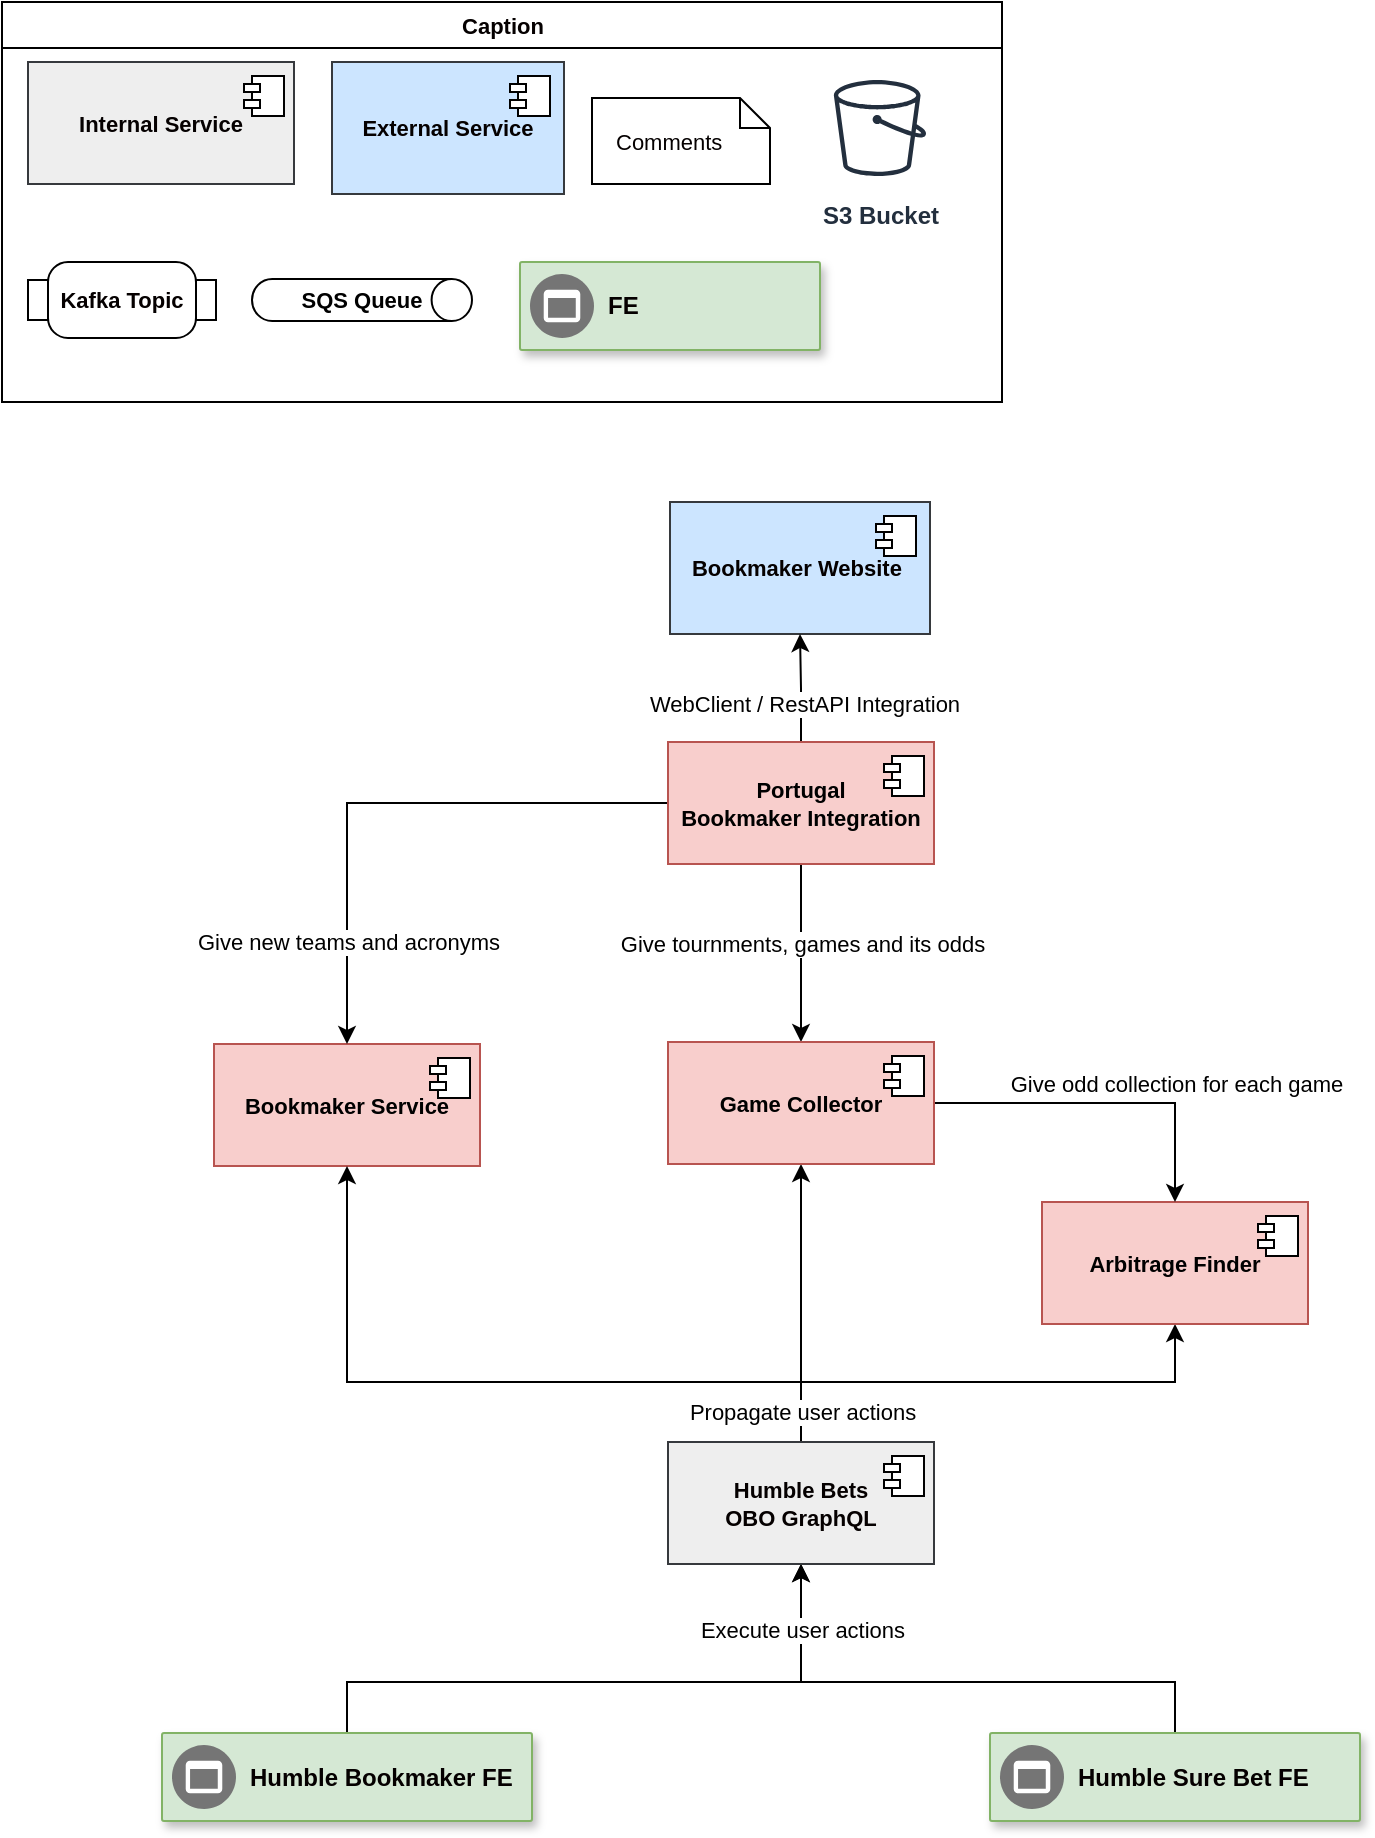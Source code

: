 <mxfile version="20.6.2" type="device" pages="3"><diagram id="_Oq4jehLgTD7443FK3cq" name="humble-bet-operational-backoffice"><mxGraphModel dx="2457" dy="2810" grid="1" gridSize="10" guides="1" tooltips="1" connect="1" arrows="1" fold="1" page="1" pageScale="1" pageWidth="827" pageHeight="1169" math="0" shadow="0"><root><mxCell id="0"/><mxCell id="1" parent="0"/><mxCell id="BZUkpidPm83oOxJHSnEt-1" value="Caption" style="swimlane;fontSize=11;fontColor=#050000;html=1;" parent="1" vertex="1"><mxGeometry x="-1640" y="-2320" width="500" height="200" as="geometry"/></mxCell><mxCell id="BZUkpidPm83oOxJHSnEt-2" value="Internal Service" style="html=1;dropTarget=0;rounded=0;shadow=0;glass=0;labelBackgroundColor=none;labelBorderColor=none;sketch=0;fontFamily=Helvetica;strokeColor=#36393d;fontStyle=1;fillColor=#eeeeee;whiteSpace=wrap;fontSize=11;fontColor=#050000;" parent="BZUkpidPm83oOxJHSnEt-1" vertex="1"><mxGeometry x="13" y="30" width="133" height="61" as="geometry"/></mxCell><mxCell id="BZUkpidPm83oOxJHSnEt-3" value="" style="shape=module;jettyWidth=8;jettyHeight=4;rounded=0;shadow=0;glass=0;labelBackgroundColor=none;labelBorderColor=none;sketch=0;fontFamily=Helvetica;fontColor=default;strokeColor=default;gradientColor=none;html=1;fontSize=11;" parent="BZUkpidPm83oOxJHSnEt-2" vertex="1"><mxGeometry x="1" width="20" height="20" relative="1" as="geometry"><mxPoint x="-25" y="7" as="offset"/></mxGeometry></mxCell><mxCell id="BZUkpidPm83oOxJHSnEt-4" value="External Service" style="html=1;dropTarget=0;labelBackgroundColor=none;labelBorderColor=none;fontStyle=1;whiteSpace=wrap;rounded=0;shadow=0;glass=0;sketch=0;fontFamily=Helvetica;fillColor=#cce5ff;strokeColor=#36393d;fontSize=11;fontColor=#050000;" parent="BZUkpidPm83oOxJHSnEt-1" vertex="1"><mxGeometry x="165" y="30" width="116" height="66" as="geometry"/></mxCell><mxCell id="BZUkpidPm83oOxJHSnEt-5" value="" style="shape=module;jettyWidth=8;jettyHeight=4;labelBackgroundColor=none;labelBorderColor=none;gradientColor=none;html=1;rounded=0;shadow=0;glass=0;sketch=0;fontFamily=Helvetica;fontColor=default;fontSize=11;" parent="BZUkpidPm83oOxJHSnEt-4" vertex="1"><mxGeometry x="1" width="20" height="20" relative="1" as="geometry"><mxPoint x="-27" y="7" as="offset"/></mxGeometry></mxCell><mxCell id="BZUkpidPm83oOxJHSnEt-6" value="Comments" style="shape=note;size=15;align=left;spacingLeft=10;html=1;whiteSpace=wrap;rounded=0;fontSize=11;fontColor=#050000;" parent="BZUkpidPm83oOxJHSnEt-1" vertex="1"><mxGeometry x="295" y="48" width="89" height="43" as="geometry"/></mxCell><mxCell id="BZUkpidPm83oOxJHSnEt-7" value="Kafka Topic" style="html=1;shape=mxgraph.sysml.isControl;whiteSpace=wrap;align=center;labelBackgroundColor=none;labelBorderColor=none;gradientColor=none;fontStyle=1;fontSize=11;fontColor=#050000;" parent="BZUkpidPm83oOxJHSnEt-1" vertex="1"><mxGeometry x="13" y="130.0" width="94" height="38" as="geometry"/></mxCell><mxCell id="BZUkpidPm83oOxJHSnEt-8" value="SQS Queue" style="strokeWidth=1;html=1;shape=mxgraph.flowchart.direct_data;whiteSpace=wrap;rounded=0;shadow=0;glass=0;labelBackgroundColor=none;labelBorderColor=none;sketch=0;fontFamily=Helvetica;fontColor=default;gradientColor=none;fontStyle=1;fontSize=11;" parent="BZUkpidPm83oOxJHSnEt-1" vertex="1"><mxGeometry x="125" y="138.5" width="110" height="21" as="geometry"/></mxCell><mxCell id="BZUkpidPm83oOxJHSnEt-9" value="" style="strokeColor=#82b366;shadow=1;strokeWidth=1;rounded=1;absoluteArcSize=1;arcSize=2;html=1;fontStyle=1;labelBorderColor=default;labelBackgroundColor=none;fontSize=12;fillColor=#d5e8d4;" parent="BZUkpidPm83oOxJHSnEt-1" vertex="1"><mxGeometry x="259" y="130" width="150" height="44" as="geometry"/></mxCell><mxCell id="BZUkpidPm83oOxJHSnEt-10" value="&lt;b&gt;FE&lt;/b&gt;" style="sketch=0;dashed=0;connectable=0;html=1;fillColor=#757575;strokeColor=none;shape=mxgraph.gcp2.frontend_platform_services;part=1;labelPosition=right;verticalLabelPosition=middle;align=left;verticalAlign=middle;spacingLeft=5;fontSize=12;labelBackgroundColor=none;labelBorderColor=none;fontColor=#050000;" parent="BZUkpidPm83oOxJHSnEt-9" vertex="1"><mxGeometry y="0.5" width="32" height="32" relative="1" as="geometry"><mxPoint x="5" y="-16" as="offset"/></mxGeometry></mxCell><mxCell id="BZUkpidPm83oOxJHSnEt-11" value="S3 Bucket" style="sketch=0;outlineConnect=0;fontColor=#232F3E;gradientColor=none;strokeColor=#232F3E;fillColor=#ffffff;dashed=0;verticalLabelPosition=bottom;verticalAlign=top;align=center;html=1;fontSize=12;fontStyle=1;aspect=fixed;shape=mxgraph.aws4.resourceIcon;resIcon=mxgraph.aws4.bucket;" parent="BZUkpidPm83oOxJHSnEt-1" vertex="1"><mxGeometry x="409" y="33" width="60" height="60" as="geometry"/></mxCell><mxCell id="otGwXjhKeoGLAf6m5unt-15" style="edgeStyle=orthogonalEdgeStyle;rounded=0;orthogonalLoop=1;jettySize=auto;html=1;entryX=0.5;entryY=1;entryDx=0;entryDy=0;" edge="1" parent="1" source="BZUkpidPm83oOxJHSnEt-12" target="BZUkpidPm83oOxJHSnEt-27"><mxGeometry relative="1" as="geometry"><Array as="points"><mxPoint x="-1054" y="-1480"/><mxPoint x="-1240" y="-1480"/></Array></mxGeometry></mxCell><mxCell id="BZUkpidPm83oOxJHSnEt-12" value="" style="strokeColor=#82b366;shadow=1;strokeWidth=1;rounded=1;absoluteArcSize=1;arcSize=2;html=1;fontStyle=1;labelBorderColor=default;labelBackgroundColor=none;fontSize=12;fillColor=#d5e8d4;" parent="1" vertex="1"><mxGeometry x="-1146" y="-1454.5" width="185" height="44" as="geometry"/></mxCell><mxCell id="BZUkpidPm83oOxJHSnEt-13" value="&lt;b&gt;Humble Sure Bet FE&lt;/b&gt;" style="sketch=0;dashed=0;connectable=0;html=1;fillColor=#757575;strokeColor=none;shape=mxgraph.gcp2.frontend_platform_services;part=1;labelPosition=right;verticalLabelPosition=middle;align=left;verticalAlign=middle;spacingLeft=5;fontSize=12;labelBackgroundColor=none;labelBorderColor=none;fontColor=#050000;" parent="BZUkpidPm83oOxJHSnEt-12" vertex="1"><mxGeometry y="0.5" width="32" height="32" relative="1" as="geometry"><mxPoint x="5" y="-16" as="offset"/></mxGeometry></mxCell><mxCell id="BZUkpidPm83oOxJHSnEt-17" value="Bookmaker Service" style="html=1;dropTarget=0;rounded=0;shadow=0;glass=0;labelBackgroundColor=none;labelBorderColor=none;sketch=0;fontFamily=Helvetica;strokeColor=#b85450;fontStyle=1;fillColor=#f8cecc;whiteSpace=wrap;fontSize=11;" parent="1" vertex="1"><mxGeometry x="-1534" y="-1799" width="133" height="61" as="geometry"/></mxCell><mxCell id="BZUkpidPm83oOxJHSnEt-18" value="" style="shape=module;jettyWidth=8;jettyHeight=4;rounded=0;shadow=0;glass=0;labelBackgroundColor=none;labelBorderColor=none;sketch=0;fontFamily=Helvetica;fontColor=default;strokeColor=default;gradientColor=none;html=1;fontSize=11;" parent="BZUkpidPm83oOxJHSnEt-17" vertex="1"><mxGeometry x="1" width="20" height="20" relative="1" as="geometry"><mxPoint x="-25" y="7" as="offset"/></mxGeometry></mxCell><mxCell id="otGwXjhKeoGLAf6m5unt-14" style="edgeStyle=orthogonalEdgeStyle;rounded=0;orthogonalLoop=1;jettySize=auto;html=1;entryX=0.5;entryY=1;entryDx=0;entryDy=0;" edge="1" parent="1" source="BZUkpidPm83oOxJHSnEt-22" target="BZUkpidPm83oOxJHSnEt-27"><mxGeometry relative="1" as="geometry"><Array as="points"><mxPoint x="-1468" y="-1480"/><mxPoint x="-1240" y="-1480"/></Array></mxGeometry></mxCell><mxCell id="otGwXjhKeoGLAf6m5unt-16" value="Execute user actions" style="edgeLabel;html=1;align=center;verticalAlign=middle;resizable=0;points=[];" vertex="1" connectable="0" parent="otGwXjhKeoGLAf6m5unt-14"><mxGeometry x="0.711" y="-1" relative="1" as="geometry"><mxPoint x="-1" y="-12" as="offset"/></mxGeometry></mxCell><mxCell id="BZUkpidPm83oOxJHSnEt-22" value="" style="strokeColor=#82b366;shadow=1;strokeWidth=1;rounded=1;absoluteArcSize=1;arcSize=2;html=1;fontStyle=1;labelBorderColor=default;labelBackgroundColor=none;fontSize=12;fillColor=#d5e8d4;" parent="1" vertex="1"><mxGeometry x="-1560" y="-1454.5" width="185" height="44" as="geometry"/></mxCell><mxCell id="BZUkpidPm83oOxJHSnEt-23" value="&lt;b&gt;Humble Bookmaker FE&lt;/b&gt;" style="sketch=0;dashed=0;connectable=0;html=1;fillColor=#757575;strokeColor=none;shape=mxgraph.gcp2.frontend_platform_services;part=1;labelPosition=right;verticalLabelPosition=middle;align=left;verticalAlign=middle;spacingLeft=5;fontSize=12;labelBackgroundColor=none;labelBorderColor=none;fontColor=#050000;" parent="BZUkpidPm83oOxJHSnEt-22" vertex="1"><mxGeometry y="0.5" width="32" height="32" relative="1" as="geometry"><mxPoint x="5" y="-16" as="offset"/></mxGeometry></mxCell><mxCell id="BZUkpidPm83oOxJHSnEt-25" value="Bookmaker Website&amp;nbsp;" style="html=1;dropTarget=0;labelBackgroundColor=none;labelBorderColor=none;fontStyle=1;whiteSpace=wrap;rounded=0;shadow=0;glass=0;sketch=0;fontFamily=Helvetica;fillColor=#cce5ff;strokeColor=#36393d;fontSize=11;fontColor=#050000;" parent="1" vertex="1"><mxGeometry x="-1306" y="-2070" width="130" height="66" as="geometry"/></mxCell><mxCell id="BZUkpidPm83oOxJHSnEt-26" value="" style="shape=module;jettyWidth=8;jettyHeight=4;labelBackgroundColor=none;labelBorderColor=none;gradientColor=none;html=1;rounded=0;shadow=0;glass=0;sketch=0;fontFamily=Helvetica;fontColor=default;fontSize=11;" parent="BZUkpidPm83oOxJHSnEt-25" vertex="1"><mxGeometry x="1" width="20" height="20" relative="1" as="geometry"><mxPoint x="-27" y="7" as="offset"/></mxGeometry></mxCell><mxCell id="otGwXjhKeoGLAf6m5unt-10" style="edgeStyle=orthogonalEdgeStyle;rounded=0;orthogonalLoop=1;jettySize=auto;html=1;entryX=0.5;entryY=1;entryDx=0;entryDy=0;" edge="1" parent="1" source="BZUkpidPm83oOxJHSnEt-27" target="otGwXjhKeoGLAf6m5unt-1"><mxGeometry relative="1" as="geometry"/></mxCell><mxCell id="otGwXjhKeoGLAf6m5unt-11" style="edgeStyle=orthogonalEdgeStyle;rounded=0;orthogonalLoop=1;jettySize=auto;html=1;entryX=0.5;entryY=1;entryDx=0;entryDy=0;" edge="1" parent="1" source="BZUkpidPm83oOxJHSnEt-27" target="BZUkpidPm83oOxJHSnEt-33"><mxGeometry relative="1" as="geometry"><Array as="points"><mxPoint x="-1240" y="-1630"/><mxPoint x="-1054" y="-1630"/></Array></mxGeometry></mxCell><mxCell id="otGwXjhKeoGLAf6m5unt-12" style="edgeStyle=orthogonalEdgeStyle;rounded=0;orthogonalLoop=1;jettySize=auto;html=1;entryX=0.5;entryY=1;entryDx=0;entryDy=0;" edge="1" parent="1" source="BZUkpidPm83oOxJHSnEt-27" target="BZUkpidPm83oOxJHSnEt-17"><mxGeometry relative="1" as="geometry"><Array as="points"><mxPoint x="-1240" y="-1630"/><mxPoint x="-1468" y="-1630"/></Array></mxGeometry></mxCell><mxCell id="otGwXjhKeoGLAf6m5unt-13" value="Propagate user actions" style="edgeLabel;html=1;align=center;verticalAlign=middle;resizable=0;points=[];" vertex="1" connectable="0" parent="otGwXjhKeoGLAf6m5unt-12"><mxGeometry x="-0.72" y="1" relative="1" as="geometry"><mxPoint x="21" y="14" as="offset"/></mxGeometry></mxCell><mxCell id="BZUkpidPm83oOxJHSnEt-27" value="Humble Bets &lt;br&gt;OBO GraphQL" style="html=1;dropTarget=0;rounded=0;shadow=0;glass=0;labelBackgroundColor=none;labelBorderColor=none;sketch=0;fontFamily=Helvetica;strokeColor=#36393d;fontStyle=1;fillColor=#eeeeee;whiteSpace=wrap;fontSize=11;fontColor=#050000;" parent="1" vertex="1"><mxGeometry x="-1307" y="-1600" width="133" height="61" as="geometry"/></mxCell><mxCell id="BZUkpidPm83oOxJHSnEt-28" value="" style="shape=module;jettyWidth=8;jettyHeight=4;rounded=0;shadow=0;glass=0;labelBackgroundColor=none;labelBorderColor=none;sketch=0;fontFamily=Helvetica;fontColor=default;strokeColor=default;gradientColor=none;html=1;fontSize=11;" parent="BZUkpidPm83oOxJHSnEt-27" vertex="1"><mxGeometry x="1" width="20" height="20" relative="1" as="geometry"><mxPoint x="-25" y="7" as="offset"/></mxGeometry></mxCell><mxCell id="BZUkpidPm83oOxJHSnEt-33" value="Arbitrage Finder" style="html=1;dropTarget=0;rounded=0;shadow=0;glass=0;labelBackgroundColor=none;labelBorderColor=none;sketch=0;fontFamily=Helvetica;strokeColor=#b85450;fontStyle=1;fillColor=#f8cecc;whiteSpace=wrap;fontSize=11;" parent="1" vertex="1"><mxGeometry x="-1120" y="-1720" width="133" height="61" as="geometry"/></mxCell><mxCell id="BZUkpidPm83oOxJHSnEt-34" value="" style="shape=module;jettyWidth=8;jettyHeight=4;rounded=0;shadow=0;glass=0;labelBackgroundColor=none;labelBorderColor=none;sketch=0;fontFamily=Helvetica;fontColor=default;strokeColor=default;gradientColor=none;html=1;fontSize=11;" parent="BZUkpidPm83oOxJHSnEt-33" vertex="1"><mxGeometry x="1" width="20" height="20" relative="1" as="geometry"><mxPoint x="-25" y="7" as="offset"/></mxGeometry></mxCell><mxCell id="BZUkpidPm83oOxJHSnEt-40" style="edgeStyle=orthogonalEdgeStyle;rounded=0;orthogonalLoop=1;jettySize=auto;html=1;" parent="1" source="BZUkpidPm83oOxJHSnEt-38" target="BZUkpidPm83oOxJHSnEt-25" edge="1"><mxGeometry relative="1" as="geometry"/></mxCell><mxCell id="BZUkpidPm83oOxJHSnEt-41" value="WebClient / RestAPI Integration" style="edgeLabel;html=1;align=center;verticalAlign=middle;resizable=0;points=[];" parent="BZUkpidPm83oOxJHSnEt-40" vertex="1" connectable="0"><mxGeometry x="-0.31" y="-1" relative="1" as="geometry"><mxPoint as="offset"/></mxGeometry></mxCell><mxCell id="otGwXjhKeoGLAf6m5unt-3" style="edgeStyle=orthogonalEdgeStyle;rounded=0;orthogonalLoop=1;jettySize=auto;html=1;" edge="1" parent="1" source="BZUkpidPm83oOxJHSnEt-38" target="otGwXjhKeoGLAf6m5unt-1"><mxGeometry relative="1" as="geometry"/></mxCell><mxCell id="otGwXjhKeoGLAf6m5unt-4" value="Give tournments, games and its odds" style="edgeLabel;html=1;align=center;verticalAlign=middle;resizable=0;points=[];" vertex="1" connectable="0" parent="otGwXjhKeoGLAf6m5unt-3"><mxGeometry x="0.225" y="1" relative="1" as="geometry"><mxPoint x="-1" y="-15" as="offset"/></mxGeometry></mxCell><mxCell id="otGwXjhKeoGLAf6m5unt-8" style="edgeStyle=orthogonalEdgeStyle;rounded=0;orthogonalLoop=1;jettySize=auto;html=1;" edge="1" parent="1" source="BZUkpidPm83oOxJHSnEt-38" target="BZUkpidPm83oOxJHSnEt-17"><mxGeometry relative="1" as="geometry"/></mxCell><mxCell id="otGwXjhKeoGLAf6m5unt-9" value="Give new teams and acronyms" style="edgeLabel;html=1;align=center;verticalAlign=middle;resizable=0;points=[];" vertex="1" connectable="0" parent="otGwXjhKeoGLAf6m5unt-8"><mxGeometry x="0.454" y="1" relative="1" as="geometry"><mxPoint x="-1" y="25" as="offset"/></mxGeometry></mxCell><mxCell id="BZUkpidPm83oOxJHSnEt-38" value="Portugal &lt;br&gt;Bookmaker Integration" style="html=1;dropTarget=0;rounded=0;shadow=0;glass=0;labelBackgroundColor=none;labelBorderColor=none;sketch=0;fontFamily=Helvetica;strokeColor=#b85450;fontStyle=1;fillColor=#f8cecc;whiteSpace=wrap;fontSize=11;" parent="1" vertex="1"><mxGeometry x="-1307" y="-1950" width="133" height="61" as="geometry"/></mxCell><mxCell id="BZUkpidPm83oOxJHSnEt-39" value="" style="shape=module;jettyWidth=8;jettyHeight=4;rounded=0;shadow=0;glass=0;labelBackgroundColor=none;labelBorderColor=none;sketch=0;fontFamily=Helvetica;fontColor=default;strokeColor=default;gradientColor=none;html=1;fontSize=11;" parent="BZUkpidPm83oOxJHSnEt-38" vertex="1"><mxGeometry x="1" width="20" height="20" relative="1" as="geometry"><mxPoint x="-25" y="7" as="offset"/></mxGeometry></mxCell><mxCell id="otGwXjhKeoGLAf6m5unt-5" style="edgeStyle=orthogonalEdgeStyle;rounded=0;orthogonalLoop=1;jettySize=auto;html=1;entryX=0.5;entryY=0;entryDx=0;entryDy=0;" edge="1" parent="1" source="otGwXjhKeoGLAf6m5unt-1" target="BZUkpidPm83oOxJHSnEt-33"><mxGeometry relative="1" as="geometry"/></mxCell><mxCell id="otGwXjhKeoGLAf6m5unt-6" value="Give odd collection for each game" style="edgeLabel;html=1;align=center;verticalAlign=middle;resizable=0;points=[];" vertex="1" connectable="0" parent="otGwXjhKeoGLAf6m5unt-5"><mxGeometry x="0.627" y="1" relative="1" as="geometry"><mxPoint x="-1" y="-28" as="offset"/></mxGeometry></mxCell><mxCell id="otGwXjhKeoGLAf6m5unt-1" value="Game Collector" style="html=1;dropTarget=0;rounded=0;shadow=0;glass=0;labelBackgroundColor=none;labelBorderColor=none;sketch=0;fontFamily=Helvetica;strokeColor=#b85450;fontStyle=1;fillColor=#f8cecc;whiteSpace=wrap;fontSize=11;" vertex="1" parent="1"><mxGeometry x="-1307" y="-1800" width="133" height="61" as="geometry"/></mxCell><mxCell id="otGwXjhKeoGLAf6m5unt-2" value="" style="shape=module;jettyWidth=8;jettyHeight=4;rounded=0;shadow=0;glass=0;labelBackgroundColor=none;labelBorderColor=none;sketch=0;fontFamily=Helvetica;fontColor=default;strokeColor=default;gradientColor=none;html=1;fontSize=11;" vertex="1" parent="otGwXjhKeoGLAf6m5unt-1"><mxGeometry x="1" width="20" height="20" relative="1" as="geometry"><mxPoint x="-25" y="7" as="offset"/></mxGeometry></mxCell></root></mxGraphModel></diagram><diagram id="pvLxUcdbxZLtl7gaX_kV" name="humble-bet-comercial-backoffice"><mxGraphModel dx="3060" dy="3164" grid="1" gridSize="10" guides="1" tooltips="1" connect="1" arrows="1" fold="1" page="1" pageScale="1" pageWidth="827" pageHeight="1169" math="0" shadow="0"><root><mxCell id="0"/><mxCell id="1" parent="0"/><mxCell id="uqD1uiBMjAIllmdZDax7-1" value="Caption" style="swimlane;fontSize=11;fontColor=#050000;html=1;" parent="1" vertex="1"><mxGeometry x="-1640" y="-2320" width="500" height="200" as="geometry"/></mxCell><mxCell id="uqD1uiBMjAIllmdZDax7-2" value="Internal Service" style="html=1;dropTarget=0;rounded=0;shadow=0;glass=0;labelBackgroundColor=none;labelBorderColor=none;sketch=0;fontFamily=Helvetica;strokeColor=#36393d;fontStyle=1;fillColor=#eeeeee;whiteSpace=wrap;fontSize=11;fontColor=#050000;" parent="uqD1uiBMjAIllmdZDax7-1" vertex="1"><mxGeometry x="13" y="30" width="133" height="61" as="geometry"/></mxCell><mxCell id="uqD1uiBMjAIllmdZDax7-3" value="" style="shape=module;jettyWidth=8;jettyHeight=4;rounded=0;shadow=0;glass=0;labelBackgroundColor=none;labelBorderColor=none;sketch=0;fontFamily=Helvetica;fontColor=default;strokeColor=default;gradientColor=none;html=1;fontSize=11;" parent="uqD1uiBMjAIllmdZDax7-2" vertex="1"><mxGeometry x="1" width="20" height="20" relative="1" as="geometry"><mxPoint x="-25" y="7" as="offset"/></mxGeometry></mxCell><mxCell id="uqD1uiBMjAIllmdZDax7-4" value="External Service" style="html=1;dropTarget=0;labelBackgroundColor=none;labelBorderColor=none;fontStyle=1;whiteSpace=wrap;rounded=0;shadow=0;glass=0;sketch=0;fontFamily=Helvetica;fillColor=#cce5ff;strokeColor=#36393d;fontSize=11;fontColor=#050000;" parent="uqD1uiBMjAIllmdZDax7-1" vertex="1"><mxGeometry x="165" y="30" width="116" height="66" as="geometry"/></mxCell><mxCell id="uqD1uiBMjAIllmdZDax7-5" value="" style="shape=module;jettyWidth=8;jettyHeight=4;labelBackgroundColor=none;labelBorderColor=none;gradientColor=none;html=1;rounded=0;shadow=0;glass=0;sketch=0;fontFamily=Helvetica;fontColor=default;fontSize=11;" parent="uqD1uiBMjAIllmdZDax7-4" vertex="1"><mxGeometry x="1" width="20" height="20" relative="1" as="geometry"><mxPoint x="-27" y="7" as="offset"/></mxGeometry></mxCell><mxCell id="uqD1uiBMjAIllmdZDax7-6" value="Comments" style="shape=note;size=15;align=left;spacingLeft=10;html=1;whiteSpace=wrap;rounded=0;fontSize=11;fontColor=#050000;" parent="uqD1uiBMjAIllmdZDax7-1" vertex="1"><mxGeometry x="295" y="48" width="89" height="43" as="geometry"/></mxCell><mxCell id="uqD1uiBMjAIllmdZDax7-7" value="Kafka Topic" style="html=1;shape=mxgraph.sysml.isControl;whiteSpace=wrap;align=center;labelBackgroundColor=none;labelBorderColor=none;gradientColor=none;fontStyle=1;fontSize=11;fontColor=#050000;" parent="uqD1uiBMjAIllmdZDax7-1" vertex="1"><mxGeometry x="13" y="130.0" width="94" height="38" as="geometry"/></mxCell><mxCell id="uqD1uiBMjAIllmdZDax7-8" value="SQS Queue" style="strokeWidth=1;html=1;shape=mxgraph.flowchart.direct_data;whiteSpace=wrap;rounded=0;shadow=0;glass=0;labelBackgroundColor=none;labelBorderColor=none;sketch=0;fontFamily=Helvetica;fontColor=default;gradientColor=none;fontStyle=1;fontSize=11;" parent="uqD1uiBMjAIllmdZDax7-1" vertex="1"><mxGeometry x="125" y="138.5" width="110" height="21" as="geometry"/></mxCell><mxCell id="uqD1uiBMjAIllmdZDax7-9" value="" style="strokeColor=#82b366;shadow=1;strokeWidth=1;rounded=1;absoluteArcSize=1;arcSize=2;html=1;fontStyle=1;labelBorderColor=default;labelBackgroundColor=none;fontSize=12;fillColor=#d5e8d4;" parent="uqD1uiBMjAIllmdZDax7-1" vertex="1"><mxGeometry x="259" y="130" width="150" height="44" as="geometry"/></mxCell><mxCell id="uqD1uiBMjAIllmdZDax7-10" value="&lt;b&gt;FE&lt;/b&gt;" style="sketch=0;dashed=0;connectable=0;html=1;fillColor=#757575;strokeColor=none;shape=mxgraph.gcp2.frontend_platform_services;part=1;labelPosition=right;verticalLabelPosition=middle;align=left;verticalAlign=middle;spacingLeft=5;fontSize=12;labelBackgroundColor=none;labelBorderColor=none;fontColor=#050000;" parent="uqD1uiBMjAIllmdZDax7-9" vertex="1"><mxGeometry y="0.5" width="32" height="32" relative="1" as="geometry"><mxPoint x="5" y="-16" as="offset"/></mxGeometry></mxCell><mxCell id="uqD1uiBMjAIllmdZDax7-11" value="S3 Bucket" style="sketch=0;outlineConnect=0;fontColor=#232F3E;gradientColor=none;strokeColor=#232F3E;fillColor=#ffffff;dashed=0;verticalLabelPosition=bottom;verticalAlign=top;align=center;html=1;fontSize=12;fontStyle=1;aspect=fixed;shape=mxgraph.aws4.resourceIcon;resIcon=mxgraph.aws4.bucket;" parent="uqD1uiBMjAIllmdZDax7-1" vertex="1"><mxGeometry x="409" y="33" width="60" height="60" as="geometry"/></mxCell><mxCell id="JquejWv5YO75_6c6kI_B-3" style="edgeStyle=orthogonalEdgeStyle;rounded=0;orthogonalLoop=1;jettySize=auto;html=1;" parent="1" source="3R5H9vC5OX56V6rQuz74-1" target="JquejWv5YO75_6c6kI_B-1" edge="1"><mxGeometry relative="1" as="geometry"/></mxCell><mxCell id="JquejWv5YO75_6c6kI_B-5" value="Apolo" style="edgeLabel;html=1;align=center;verticalAlign=middle;resizable=0;points=[];" parent="JquejWv5YO75_6c6kI_B-3" vertex="1" connectable="0"><mxGeometry x="0.45" relative="1" as="geometry"><mxPoint x="-24" y="-21" as="offset"/></mxGeometry></mxCell><mxCell id="3R5H9vC5OX56V6rQuz74-1" value="" style="strokeColor=#82b366;shadow=1;strokeWidth=1;rounded=1;absoluteArcSize=1;arcSize=2;html=1;fontStyle=1;labelBorderColor=default;labelBackgroundColor=none;fontSize=12;fillColor=#d5e8d4;" parent="1" vertex="1"><mxGeometry x="-1174" y="-2040" width="201" height="44" as="geometry"/></mxCell><mxCell id="3R5H9vC5OX56V6rQuz74-2" value="&lt;b&gt;Humble Bets Subscription&lt;br&gt;System FE&lt;/b&gt;" style="sketch=0;dashed=0;connectable=0;html=1;fillColor=#757575;strokeColor=none;shape=mxgraph.gcp2.frontend_platform_services;part=1;labelPosition=right;verticalLabelPosition=middle;align=left;verticalAlign=middle;spacingLeft=5;fontSize=12;labelBackgroundColor=none;labelBorderColor=none;fontColor=#050000;" parent="3R5H9vC5OX56V6rQuz74-1" vertex="1"><mxGeometry y="0.5" width="32" height="32" relative="1" as="geometry"><mxPoint x="5" y="-16" as="offset"/></mxGeometry></mxCell><mxCell id="3R5H9vC5OX56V6rQuz74-3" value="Accounts &lt;br&gt;Service" style="html=1;dropTarget=0;rounded=0;shadow=0;glass=0;labelBackgroundColor=none;labelBorderColor=none;sketch=0;fontFamily=Helvetica;strokeColor=#36393d;fontStyle=1;fillColor=#eeeeee;whiteSpace=wrap;fontSize=11;fontColor=#050000;" parent="1" vertex="1"><mxGeometry x="-1474" y="-1760" width="133" height="61" as="geometry"/></mxCell><mxCell id="3R5H9vC5OX56V6rQuz74-4" value="" style="shape=module;jettyWidth=8;jettyHeight=4;rounded=0;shadow=0;glass=0;labelBackgroundColor=none;labelBorderColor=none;sketch=0;fontFamily=Helvetica;fontColor=default;strokeColor=default;gradientColor=none;html=1;fontSize=11;" parent="3R5H9vC5OX56V6rQuz74-3" vertex="1"><mxGeometry x="1" width="20" height="20" relative="1" as="geometry"><mxPoint x="-25" y="7" as="offset"/></mxGeometry></mxCell><mxCell id="JquejWv5YO75_6c6kI_B-4" style="edgeStyle=orthogonalEdgeStyle;rounded=0;orthogonalLoop=1;jettySize=auto;html=1;entryX=0.5;entryY=0;entryDx=0;entryDy=0;" parent="1" source="3R5H9vC5OX56V6rQuz74-5" target="JquejWv5YO75_6c6kI_B-1" edge="1"><mxGeometry relative="1" as="geometry"/></mxCell><mxCell id="3R5H9vC5OX56V6rQuz74-5" value="" style="strokeColor=#82b366;shadow=1;strokeWidth=1;rounded=1;absoluteArcSize=1;arcSize=2;html=1;fontStyle=1;labelBorderColor=default;labelBackgroundColor=none;fontSize=12;fillColor=#d5e8d4;" parent="1" vertex="1"><mxGeometry x="-1508" y="-2040" width="201" height="44" as="geometry"/></mxCell><mxCell id="3R5H9vC5OX56V6rQuz74-6" value="&lt;b&gt;Humble Bets Account FE&lt;/b&gt;" style="sketch=0;dashed=0;connectable=0;html=1;fillColor=#757575;strokeColor=none;shape=mxgraph.gcp2.frontend_platform_services;part=1;labelPosition=right;verticalLabelPosition=middle;align=left;verticalAlign=middle;spacingLeft=5;fontSize=12;labelBackgroundColor=none;labelBorderColor=none;fontColor=#050000;" parent="3R5H9vC5OX56V6rQuz74-5" vertex="1"><mxGeometry y="0.5" width="32" height="32" relative="1" as="geometry"><mxPoint x="5" y="-16" as="offset"/></mxGeometry></mxCell><mxCell id="JquejWv5YO75_6c6kI_B-10" style="edgeStyle=orthogonalEdgeStyle;rounded=0;orthogonalLoop=1;jettySize=auto;html=1;" parent="1" source="JquejWv5YO75_6c6kI_B-1" target="JquejWv5YO75_6c6kI_B-6" edge="1"><mxGeometry relative="1" as="geometry"/></mxCell><mxCell id="JquejWv5YO75_6c6kI_B-11" style="edgeStyle=orthogonalEdgeStyle;rounded=0;orthogonalLoop=1;jettySize=auto;html=1;exitX=0.5;exitY=1;exitDx=0;exitDy=0;" parent="1" source="JquejWv5YO75_6c6kI_B-1" target="3R5H9vC5OX56V6rQuz74-3" edge="1"><mxGeometry relative="1" as="geometry"/></mxCell><mxCell id="JquejWv5YO75_6c6kI_B-12" style="edgeStyle=orthogonalEdgeStyle;rounded=0;orthogonalLoop=1;jettySize=auto;html=1;entryX=0.5;entryY=0;entryDx=0;entryDy=0;exitX=0.5;exitY=1;exitDx=0;exitDy=0;" parent="1" source="JquejWv5YO75_6c6kI_B-1" target="JquejWv5YO75_6c6kI_B-8" edge="1"><mxGeometry relative="1" as="geometry"/></mxCell><mxCell id="JquejWv5YO75_6c6kI_B-13" value="RestAPI" style="edgeLabel;html=1;align=center;verticalAlign=middle;resizable=0;points=[];" parent="JquejWv5YO75_6c6kI_B-12" vertex="1" connectable="0"><mxGeometry x="-0.551" y="-3" relative="1" as="geometry"><mxPoint x="-15" y="-23" as="offset"/></mxGeometry></mxCell><mxCell id="JquejWv5YO75_6c6kI_B-1" value="Humble Bets &lt;br&gt;CBO GraphQL" style="html=1;dropTarget=0;rounded=0;shadow=0;glass=0;labelBackgroundColor=none;labelBorderColor=none;sketch=0;fontFamily=Helvetica;strokeColor=#36393d;fontStyle=1;fillColor=#eeeeee;whiteSpace=wrap;fontSize=11;fontColor=#050000;" parent="1" vertex="1"><mxGeometry x="-1307" y="-1901" width="133" height="61" as="geometry"/></mxCell><mxCell id="JquejWv5YO75_6c6kI_B-2" value="" style="shape=module;jettyWidth=8;jettyHeight=4;rounded=0;shadow=0;glass=0;labelBackgroundColor=none;labelBorderColor=none;sketch=0;fontFamily=Helvetica;fontColor=default;strokeColor=default;gradientColor=none;html=1;fontSize=11;" parent="JquejWv5YO75_6c6kI_B-1" vertex="1"><mxGeometry x="1" width="20" height="20" relative="1" as="geometry"><mxPoint x="-25" y="7" as="offset"/></mxGeometry></mxCell><mxCell id="JquejWv5YO75_6c6kI_B-6" value="Subscription&lt;br&gt;Manager" style="html=1;dropTarget=0;rounded=0;shadow=0;glass=0;labelBackgroundColor=none;labelBorderColor=none;sketch=0;fontFamily=Helvetica;strokeColor=#36393d;fontStyle=1;fillColor=#eeeeee;whiteSpace=wrap;fontSize=11;fontColor=#050000;" parent="1" vertex="1"><mxGeometry x="-1307" y="-1680" width="133" height="61" as="geometry"/></mxCell><mxCell id="JquejWv5YO75_6c6kI_B-7" value="" style="shape=module;jettyWidth=8;jettyHeight=4;rounded=0;shadow=0;glass=0;labelBackgroundColor=none;labelBorderColor=none;sketch=0;fontFamily=Helvetica;fontColor=default;strokeColor=default;gradientColor=none;html=1;fontSize=11;" parent="JquejWv5YO75_6c6kI_B-6" vertex="1"><mxGeometry x="1" width="20" height="20" relative="1" as="geometry"><mxPoint x="-25" y="7" as="offset"/></mxGeometry></mxCell><mxCell id="JquejWv5YO75_6c6kI_B-14" style="edgeStyle=orthogonalEdgeStyle;rounded=0;orthogonalLoop=1;jettySize=auto;html=1;exitX=0.25;exitY=1;exitDx=0;exitDy=0;entryX=1;entryY=0.5;entryDx=0;entryDy=0;" parent="1" source="JquejWv5YO75_6c6kI_B-8" target="JquejWv5YO75_6c6kI_B-6" edge="1"><mxGeometry relative="1" as="geometry"/></mxCell><mxCell id="JquejWv5YO75_6c6kI_B-15" value="RestAPI" style="edgeLabel;html=1;align=center;verticalAlign=middle;resizable=0;points=[];" parent="JquejWv5YO75_6c6kI_B-14" vertex="1" connectable="0"><mxGeometry x="0.144" relative="1" as="geometry"><mxPoint x="-16" y="-10" as="offset"/></mxGeometry></mxCell><mxCell id="JquejWv5YO75_6c6kI_B-20" style="edgeStyle=orthogonalEdgeStyle;rounded=0;orthogonalLoop=1;jettySize=auto;html=1;entryX=0.5;entryY=0;entryDx=0;entryDy=0;" parent="1" source="JquejWv5YO75_6c6kI_B-8" target="JquejWv5YO75_6c6kI_B-18" edge="1"><mxGeometry relative="1" as="geometry"/></mxCell><mxCell id="JquejWv5YO75_6c6kI_B-21" value="RestAPI" style="edgeLabel;html=1;align=center;verticalAlign=middle;resizable=0;points=[];" parent="JquejWv5YO75_6c6kI_B-20" vertex="1" connectable="0"><mxGeometry x="0.134" y="1" relative="1" as="geometry"><mxPoint x="-1" y="-6" as="offset"/></mxGeometry></mxCell><mxCell id="JquejWv5YO75_6c6kI_B-8" value="Payments&lt;br&gt;Service" style="html=1;dropTarget=0;rounded=0;shadow=0;glass=0;labelBackgroundColor=none;labelBorderColor=none;sketch=0;fontFamily=Helvetica;strokeColor=#36393d;fontStyle=1;fillColor=#eeeeee;whiteSpace=wrap;fontSize=11;fontColor=#050000;" parent="1" vertex="1"><mxGeometry x="-1140" y="-1760" width="133" height="61" as="geometry"/></mxCell><mxCell id="JquejWv5YO75_6c6kI_B-9" value="" style="shape=module;jettyWidth=8;jettyHeight=4;rounded=0;shadow=0;glass=0;labelBackgroundColor=none;labelBorderColor=none;sketch=0;fontFamily=Helvetica;fontColor=default;strokeColor=default;gradientColor=none;html=1;fontSize=11;" parent="JquejWv5YO75_6c6kI_B-8" vertex="1"><mxGeometry x="1" width="20" height="20" relative="1" as="geometry"><mxPoint x="-25" y="7" as="offset"/></mxGeometry></mxCell><mxCell id="JquejWv5YO75_6c6kI_B-17" style="edgeStyle=orthogonalEdgeStyle;rounded=0;orthogonalLoop=1;jettySize=auto;html=1;entryX=1;entryY=0.5;entryDx=0;entryDy=0;" parent="1" source="JquejWv5YO75_6c6kI_B-16" target="JquejWv5YO75_6c6kI_B-8" edge="1"><mxGeometry relative="1" as="geometry"/></mxCell><mxCell id="JquejWv5YO75_6c6kI_B-16" value="The interaction with &lt;b&gt;Subscription Manager&lt;/b&gt; is to activate the subscription (confirm payment);" style="rounded=0;whiteSpace=wrap;html=1;" parent="1" vertex="1"><mxGeometry x="-973" y="-1810" width="153" height="69.5" as="geometry"/></mxCell><mxCell id="JquejWv5YO75_6c6kI_B-18" value="Finance" style="html=1;dropTarget=0;rounded=0;shadow=0;glass=0;labelBackgroundColor=none;labelBorderColor=none;sketch=0;fontFamily=Helvetica;strokeColor=#36393d;fontStyle=1;fillColor=#eeeeee;whiteSpace=wrap;fontSize=11;fontColor=#050000;" parent="1" vertex="1"><mxGeometry x="-1140" y="-1600" width="133" height="61" as="geometry"/></mxCell><mxCell id="JquejWv5YO75_6c6kI_B-19" value="" style="shape=module;jettyWidth=8;jettyHeight=4;rounded=0;shadow=0;glass=0;labelBackgroundColor=none;labelBorderColor=none;sketch=0;fontFamily=Helvetica;fontColor=default;strokeColor=default;gradientColor=none;html=1;fontSize=11;" parent="JquejWv5YO75_6c6kI_B-18" vertex="1"><mxGeometry x="1" width="20" height="20" relative="1" as="geometry"><mxPoint x="-25" y="7" as="offset"/></mxGeometry></mxCell><mxCell id="JquejWv5YO75_6c6kI_B-23" style="edgeStyle=orthogonalEdgeStyle;rounded=0;orthogonalLoop=1;jettySize=auto;html=1;entryX=1;entryY=0.5;entryDx=0;entryDy=0;" parent="1" source="JquejWv5YO75_6c6kI_B-22" target="JquejWv5YO75_6c6kI_B-8" edge="1"><mxGeometry relative="1" as="geometry"/></mxCell><mxCell id="JquejWv5YO75_6c6kI_B-22" value="The interaction with &lt;b&gt;Finance&lt;/b&gt;&amp;nbsp;is to informe about the financial movements that just happened (VAT, NET, etc);" style="rounded=0;whiteSpace=wrap;html=1;" parent="1" vertex="1"><mxGeometry x="-973" y="-1720" width="153" height="80" as="geometry"/></mxCell></root></mxGraphModel></diagram><diagram id="aQMteNYQ5KgNB3_3MhPo" name="humble-bets-business-lines"><mxGraphModel dx="2233" dy="826" grid="1" gridSize="10" guides="1" tooltips="1" connect="1" arrows="1" fold="1" page="1" pageScale="1" pageWidth="827" pageHeight="1169" math="0" shadow="0"><root><mxCell id="0"/><mxCell id="1" parent="0"/><mxCell id="GWf_Fd0WEpUgb85VL3mF-30" style="edgeStyle=orthogonalEdgeStyle;rounded=0;orthogonalLoop=1;jettySize=auto;html=1;strokeWidth=1;dashed=1;dashPattern=1 2;" edge="1" parent="1" source="AMWCAZSFvISPnjdyTcdk-13" target="7IlPVnALHmPN95fpVFzu-9"><mxGeometry relative="1" as="geometry"/></mxCell><mxCell id="AMWCAZSFvISPnjdyTcdk-13" value="" style="swimlane;startSize=0;fillColor=#CCCCCC;strokeColor=#36393d;fillStyle=solid;swimlaneFillColor=#FFFFCC;gradientColor=default;fontStyle=1" vertex="1" parent="1"><mxGeometry x="27" y="642" width="305" height="210" as="geometry"/></mxCell><mxCell id="GWf_Fd0WEpUgb85VL3mF-28" style="edgeStyle=orthogonalEdgeStyle;rounded=0;orthogonalLoop=1;jettySize=auto;html=1;entryX=0.5;entryY=0;entryDx=0;entryDy=0;strokeWidth=3;fillColor=#dae8fc;strokeColor=#6c8ebf;" edge="1" parent="1" source="AMWCAZSFvISPnjdyTcdk-3" target="9lZdIN933rmKJuYqDKxS-12"><mxGeometry relative="1" as="geometry"/></mxCell><mxCell id="GWf_Fd0WEpUgb85VL3mF-29" value="In Progress" style="edgeLabel;html=1;align=center;verticalAlign=middle;resizable=0;points=[];fontStyle=1" vertex="1" connectable="0" parent="GWf_Fd0WEpUgb85VL3mF-28"><mxGeometry x="0.075" y="-2" relative="1" as="geometry"><mxPoint x="-48" y="-211" as="offset"/></mxGeometry></mxCell><mxCell id="GWf_Fd0WEpUgb85VL3mF-27" style="edgeStyle=orthogonalEdgeStyle;rounded=0;orthogonalLoop=1;jettySize=auto;html=1;strokeWidth=1;" edge="1" parent="1" source="7IlPVnALHmPN95fpVFzu-1" target="7IlPVnALHmPN95fpVFzu-5"><mxGeometry relative="1" as="geometry"/></mxCell><mxCell id="9lZdIN933rmKJuYqDKxS-6" value="" style="edgeStyle=orthogonalEdgeStyle;rounded=0;orthogonalLoop=1;jettySize=auto;html=1;fontStyle=1" parent="1" source="9lZdIN933rmKJuYqDKxS-1" target="9lZdIN933rmKJuYqDKxS-5" edge="1"><mxGeometry relative="1" as="geometry"/></mxCell><mxCell id="9lZdIN933rmKJuYqDKxS-7" value="" style="edgeStyle=orthogonalEdgeStyle;rounded=0;orthogonalLoop=1;jettySize=auto;html=1;fontStyle=1" parent="1" source="9lZdIN933rmKJuYqDKxS-1" target="9lZdIN933rmKJuYqDKxS-5" edge="1"><mxGeometry relative="1" as="geometry"/></mxCell><mxCell id="9lZdIN933rmKJuYqDKxS-8" value="" style="edgeStyle=orthogonalEdgeStyle;rounded=0;orthogonalLoop=1;jettySize=auto;html=1;fontStyle=1" parent="1" source="9lZdIN933rmKJuYqDKxS-1" target="9lZdIN933rmKJuYqDKxS-5" edge="1"><mxGeometry relative="1" as="geometry"/></mxCell><mxCell id="9lZdIN933rmKJuYqDKxS-9" value="" style="edgeStyle=orthogonalEdgeStyle;rounded=0;orthogonalLoop=1;jettySize=auto;html=1;fontStyle=1;fillColor=#fff2cc;strokeColor=#d6b656;strokeWidth=3;" parent="1" source="9lZdIN933rmKJuYqDKxS-1" target="9lZdIN933rmKJuYqDKxS-5" edge="1"><mxGeometry relative="1" as="geometry"/></mxCell><mxCell id="GWf_Fd0WEpUgb85VL3mF-23" value="Review" style="edgeLabel;html=1;align=center;verticalAlign=middle;resizable=0;points=[];fontStyle=1" vertex="1" connectable="0" parent="9lZdIN933rmKJuYqDKxS-9"><mxGeometry x="0.277" relative="1" as="geometry"><mxPoint x="-36" as="offset"/></mxGeometry></mxCell><mxCell id="v99Jh7neNLp6NdWmy0uv-9" style="edgeStyle=orthogonalEdgeStyle;rounded=0;orthogonalLoop=1;jettySize=auto;html=1;fontStyle=1" parent="1" source="9lZdIN933rmKJuYqDKxS-1" target="v99Jh7neNLp6NdWmy0uv-8" edge="1"><mxGeometry relative="1" as="geometry"/></mxCell><mxCell id="AMWCAZSFvISPnjdyTcdk-4" style="edgeStyle=orthogonalEdgeStyle;rounded=0;orthogonalLoop=1;jettySize=auto;html=1;strokeWidth=3;fontStyle=1;fillColor=#dae8fc;strokeColor=#6c8ebf;" edge="1" parent="1" source="9lZdIN933rmKJuYqDKxS-1" target="AMWCAZSFvISPnjdyTcdk-3"><mxGeometry relative="1" as="geometry"/></mxCell><mxCell id="GWf_Fd0WEpUgb85VL3mF-22" value="In Progress" style="edgeLabel;html=1;align=center;verticalAlign=middle;resizable=0;points=[];fontStyle=1" vertex="1" connectable="0" parent="AMWCAZSFvISPnjdyTcdk-4"><mxGeometry x="-0.107" y="-1" relative="1" as="geometry"><mxPoint y="11" as="offset"/></mxGeometry></mxCell><mxCell id="9lZdIN933rmKJuYqDKxS-1" value="Humble Bets" style="rounded=0;whiteSpace=wrap;html=1;fillColor=#B266FF;strokeColor=#9673a6;fontStyle=1;" parent="1" vertex="1"><mxGeometry x="354" y="30" width="120" height="60" as="geometry"/></mxCell><mxCell id="v99Jh7neNLp6NdWmy0uv-5" style="edgeStyle=orthogonalEdgeStyle;rounded=0;orthogonalLoop=1;jettySize=auto;html=1;fontStyle=1;exitX=0.5;exitY=1;exitDx=0;exitDy=0;" parent="1" source="9lZdIN933rmKJuYqDKxS-1" target="v99Jh7neNLp6NdWmy0uv-4" edge="1"><mxGeometry relative="1" as="geometry"/></mxCell><mxCell id="9lZdIN933rmKJuYqDKxS-2" value="Paywall (Subscription)" style="rounded=0;whiteSpace=wrap;html=1;fillColor=#dae8fc;strokeColor=#6c8ebf;fontStyle=1" parent="1" vertex="1"><mxGeometry x="-71" y="480" width="970" height="60" as="geometry"/></mxCell><mxCell id="GWf_Fd0WEpUgb85VL3mF-25" value="" style="edgeStyle=orthogonalEdgeStyle;rounded=0;orthogonalLoop=1;jettySize=auto;html=1;strokeWidth=3;fillColor=#fff2cc;strokeColor=#d6b656;" edge="1" parent="1" source="9lZdIN933rmKJuYqDKxS-5" target="GWf_Fd0WEpUgb85VL3mF-24"><mxGeometry relative="1" as="geometry"/></mxCell><mxCell id="9lZdIN933rmKJuYqDKxS-5" value="Bookmaker Affiliates" style="rounded=0;whiteSpace=wrap;html=1;fillColor=#cdeb8b;strokeColor=#36393d;fontStyle=1" parent="1" vertex="1"><mxGeometry x="510" y="130" width="120" height="60" as="geometry"/></mxCell><mxCell id="ii07GJ-ljLHs8UzjNjEA-4" style="edgeStyle=orthogonalEdgeStyle;rounded=0;orthogonalLoop=1;jettySize=auto;html=1;fontStyle=1" parent="1" source="9lZdIN933rmKJuYqDKxS-12" target="ii07GJ-ljLHs8UzjNjEA-1" edge="1"><mxGeometry relative="1" as="geometry"/></mxCell><mxCell id="9lZdIN933rmKJuYqDKxS-12" value="Sure Bets" style="rounded=0;whiteSpace=wrap;html=1;fillColor=#cdeb8b;strokeColor=#36393d;fontStyle=1" parent="1" vertex="1"><mxGeometry x="200" y="657" width="120" height="60" as="geometry"/></mxCell><mxCell id="AMWCAZSFvISPnjdyTcdk-12" style="edgeStyle=orthogonalEdgeStyle;rounded=0;orthogonalLoop=1;jettySize=auto;html=1;strokeWidth=1;dashed=1;dashPattern=1 2;" edge="1" parent="1" source="7IlPVnALHmPN95fpVFzu-1" target="7IlPVnALHmPN95fpVFzu-3"><mxGeometry relative="1" as="geometry"/></mxCell><mxCell id="7IlPVnALHmPN95fpVFzu-1" value="Highest Odds + Afilliate" style="rounded=0;whiteSpace=wrap;html=1;fillColor=#cdeb8b;strokeColor=#36393d;fontStyle=1" parent="1" vertex="1"><mxGeometry x="40" y="280" width="120" height="60" as="geometry"/></mxCell><mxCell id="7IlPVnALHmPN95fpVFzu-3" value="Usar links mais diretos para chegar aos bookmakers e ao jogo correto" style="whiteSpace=wrap;html=1;rounded=0;" parent="1" vertex="1"><mxGeometry x="-290" y="275" width="280" height="70" as="geometry"/></mxCell><mxCell id="ii07GJ-ljLHs8UzjNjEA-3" style="edgeStyle=orthogonalEdgeStyle;rounded=0;orthogonalLoop=1;jettySize=auto;html=1;fontStyle=1" parent="1" source="7IlPVnALHmPN95fpVFzu-5" target="ii07GJ-ljLHs8UzjNjEA-1" edge="1"><mxGeometry relative="1" as="geometry"/></mxCell><mxCell id="7IlPVnALHmPN95fpVFzu-5" value="Value Bets" style="rounded=0;whiteSpace=wrap;html=1;fillColor=#cdeb8b;strokeColor=#36393d;fontStyle=1" parent="1" vertex="1"><mxGeometry x="40" y="657" width="120" height="60" as="geometry"/></mxCell><mxCell id="7IlPVnALHmPN95fpVFzu-9" value="Sistema de notificações para alertar o utilizador das &quot;oportunidades&quot;" style="whiteSpace=wrap;html=1;rounded=0;" parent="1" vertex="1"><mxGeometry x="-330" y="712" width="290" height="70" as="geometry"/></mxCell><mxCell id="v99Jh7neNLp6NdWmy0uv-4" value="Recent Stats (Api-Footbal)" style="rounded=0;whiteSpace=wrap;html=1;fillColor=#cdeb8b;strokeColor=#36393d;fontStyle=1" parent="1" vertex="1"><mxGeometry x="354" y="657" width="120" height="60" as="geometry"/></mxCell><mxCell id="v99Jh7neNLp6NdWmy0uv-8" value="API (sell as service)" style="rounded=0;whiteSpace=wrap;html=1;fillColor=#cdeb8b;strokeColor=#36393d;fontStyle=1" parent="1" vertex="1"><mxGeometry x="700" y="130" width="120" height="60" as="geometry"/></mxCell><mxCell id="ii07GJ-ljLHs8UzjNjEA-1" value="Live bets calculations" style="rounded=0;whiteSpace=wrap;html=1;fillColor=#cdeb8b;strokeColor=#36393d;fontStyle=1" parent="1" vertex="1"><mxGeometry x="120" y="782" width="120" height="60" as="geometry"/></mxCell><mxCell id="AMWCAZSFvISPnjdyTcdk-1" value="Para além de calcular em real time, podemos dar dados do jogo em real time também. Exemplo:&lt;br&gt;&lt;ul&gt;&lt;li&gt;Resultado;&lt;/li&gt;&lt;li&gt;Tempo de jogo;&lt;/li&gt;&lt;/ul&gt;" style="rounded=0;whiteSpace=wrap;html=1;" vertex="1" parent="1"><mxGeometry x="-290" y="110" width="280" height="100" as="geometry"/></mxCell><mxCell id="AMWCAZSFvISPnjdyTcdk-10" style="edgeStyle=orthogonalEdgeStyle;rounded=0;orthogonalLoop=1;jettySize=auto;html=1;strokeWidth=1;fontStyle=1" edge="1" parent="1" source="AMWCAZSFvISPnjdyTcdk-3" target="7IlPVnALHmPN95fpVFzu-1"><mxGeometry relative="1" as="geometry"/></mxCell><mxCell id="AMWCAZSFvISPnjdyTcdk-11" style="edgeStyle=orthogonalEdgeStyle;rounded=0;orthogonalLoop=1;jettySize=auto;html=1;strokeWidth=1;dashed=1;dashPattern=1 2;" edge="1" parent="1" source="AMWCAZSFvISPnjdyTcdk-3" target="AMWCAZSFvISPnjdyTcdk-1"><mxGeometry relative="1" as="geometry"/></mxCell><mxCell id="AMWCAZSFvISPnjdyTcdk-3" value="Game Information" style="rounded=0;whiteSpace=wrap;html=1;fillColor=#cdeb8b;strokeColor=#36393d;fontStyle=1" vertex="1" parent="1"><mxGeometry x="40" y="130" width="120" height="60" as="geometry"/></mxCell><mxCell id="GWf_Fd0WEpUgb85VL3mF-1" value="Business Flow Caption" style="swimlane;fontSize=11;fontColor=#050000;html=1;" vertex="1" parent="1"><mxGeometry x="-620" y="40" width="260" height="200" as="geometry"/></mxCell><mxCell id="GWf_Fd0WEpUgb85VL3mF-12" style="edgeStyle=orthogonalEdgeStyle;rounded=0;orthogonalLoop=1;jettySize=auto;html=1;strokeWidth=3;fontStyle=1;fillColor=#dae8fc;strokeColor=#6c8ebf;" edge="1" parent="GWf_Fd0WEpUgb85VL3mF-1"><mxGeometry relative="1" as="geometry"><mxPoint x="10" y="50" as="sourcePoint"/><mxPoint x="225" y="49.997" as="targetPoint"/></mxGeometry></mxCell><mxCell id="GWf_Fd0WEpUgb85VL3mF-15" value="In Progress" style="edgeLabel;html=1;align=center;verticalAlign=middle;resizable=0;points=[];fontStyle=1" vertex="1" connectable="0" parent="GWf_Fd0WEpUgb85VL3mF-12"><mxGeometry x="-0.125" y="-1" relative="1" as="geometry"><mxPoint x="16" y="9" as="offset"/></mxGeometry></mxCell><mxCell id="GWf_Fd0WEpUgb85VL3mF-16" style="edgeStyle=orthogonalEdgeStyle;rounded=0;orthogonalLoop=1;jettySize=auto;html=1;strokeWidth=3;fontStyle=1;fillColor=#fff2cc;strokeColor=#d6b656;" edge="1" parent="GWf_Fd0WEpUgb85VL3mF-1"><mxGeometry relative="1" as="geometry"><mxPoint x="10" y="90" as="sourcePoint"/><mxPoint x="225" y="89.997" as="targetPoint"/></mxGeometry></mxCell><mxCell id="GWf_Fd0WEpUgb85VL3mF-17" value="Review" style="edgeLabel;html=1;align=center;verticalAlign=middle;resizable=0;points=[];fontStyle=1" vertex="1" connectable="0" parent="GWf_Fd0WEpUgb85VL3mF-16"><mxGeometry x="-0.125" y="-1" relative="1" as="geometry"><mxPoint x="16" y="9" as="offset"/></mxGeometry></mxCell><mxCell id="GWf_Fd0WEpUgb85VL3mF-18" style="edgeStyle=orthogonalEdgeStyle;rounded=0;orthogonalLoop=1;jettySize=auto;html=1;strokeWidth=3;fontStyle=1;fillColor=#d5e8d4;strokeColor=#82b366;" edge="1" parent="GWf_Fd0WEpUgb85VL3mF-1"><mxGeometry relative="1" as="geometry"><mxPoint x="10" y="130" as="sourcePoint"/><mxPoint x="225" y="129.997" as="targetPoint"/></mxGeometry></mxCell><mxCell id="GWf_Fd0WEpUgb85VL3mF-19" value="Done" style="edgeLabel;html=1;align=center;verticalAlign=middle;resizable=0;points=[];fontStyle=1" vertex="1" connectable="0" parent="GWf_Fd0WEpUgb85VL3mF-18"><mxGeometry x="-0.125" y="-1" relative="1" as="geometry"><mxPoint x="16" y="9" as="offset"/></mxGeometry></mxCell><mxCell id="GWf_Fd0WEpUgb85VL3mF-20" style="edgeStyle=orthogonalEdgeStyle;rounded=0;orthogonalLoop=1;jettySize=auto;html=1;strokeWidth=3;fontStyle=1;fillColor=#f8cecc;strokeColor=#b85450;" edge="1" parent="GWf_Fd0WEpUgb85VL3mF-1"><mxGeometry relative="1" as="geometry"><mxPoint x="10" y="170" as="sourcePoint"/><mxPoint x="225" y="169.997" as="targetPoint"/></mxGeometry></mxCell><mxCell id="GWf_Fd0WEpUgb85VL3mF-21" value="Live" style="edgeLabel;html=1;align=center;verticalAlign=middle;resizable=0;points=[];fontStyle=1" vertex="1" connectable="0" parent="GWf_Fd0WEpUgb85VL3mF-20"><mxGeometry x="-0.125" y="-1" relative="1" as="geometry"><mxPoint x="16" y="9" as="offset"/></mxGeometry></mxCell><mxCell id="GWf_Fd0WEpUgb85VL3mF-24" value="Missing space to save Affiliate link" style="rounded=0;whiteSpace=wrap;html=1;fillColor=#fff2cc;strokeColor=#d6b656;fontStyle=0" vertex="1" parent="1"><mxGeometry x="510" y="240" width="120" height="60" as="geometry"/></mxCell></root></mxGraphModel></diagram></mxfile>